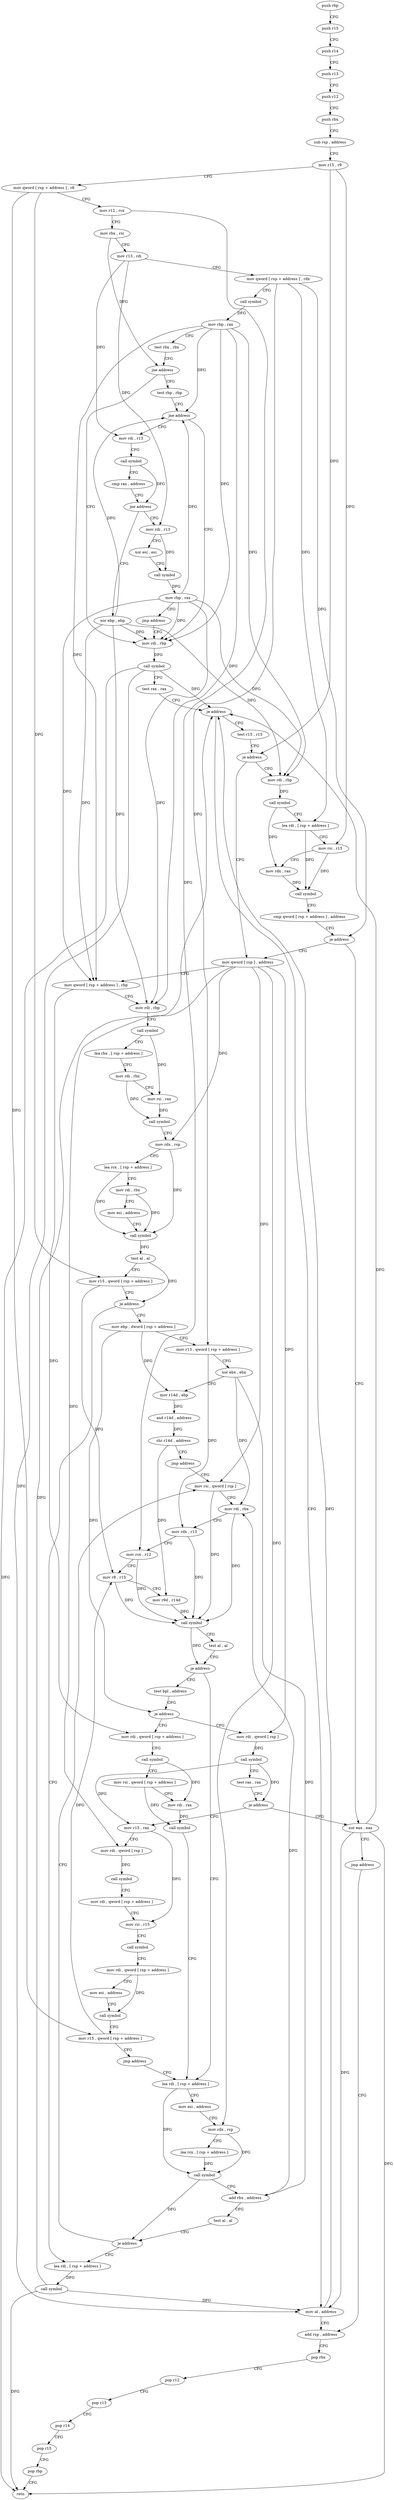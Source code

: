 digraph "func" {
"96448" [label = "push rbp" ]
"96449" [label = "push r15" ]
"96451" [label = "push r14" ]
"96453" [label = "push r13" ]
"96455" [label = "push r12" ]
"96457" [label = "push rbx" ]
"96458" [label = "sub rsp , address" ]
"96462" [label = "mov r15 , r9" ]
"96465" [label = "mov qword [ rsp + address ] , r8" ]
"96470" [label = "mov r12 , rcx" ]
"96473" [label = "mov rbx , rsi" ]
"96476" [label = "mov r13 , rdi" ]
"96479" [label = "mov qword [ rsp + address ] , rdx" ]
"96484" [label = "call symbol" ]
"96489" [label = "mov rbp , rax" ]
"96492" [label = "test rbx , rbx" ]
"96495" [label = "jne address" ]
"96533" [label = "mov rdi , rbp" ]
"96497" [label = "test rbp , rbp" ]
"96536" [label = "call symbol" ]
"96541" [label = "test rax , rax" ]
"96544" [label = "je address" ]
"96847" [label = "mov al , address" ]
"96550" [label = "test r15 , r15" ]
"96500" [label = "jne address" ]
"96502" [label = "mov rdi , r13" ]
"96849" [label = "add rsp , address" ]
"96553" [label = "je address" ]
"96591" [label = "mov qword [ rsp ] , address" ]
"96555" [label = "mov rdi , rbp" ]
"96505" [label = "call symbol" ]
"96510" [label = "cmp rax , address" ]
"96514" [label = "jne address" ]
"96531" [label = "xor ebp , ebp" ]
"96516" [label = "mov rdi , r13" ]
"96599" [label = "mov qword [ rsp + address ] , rbp" ]
"96604" [label = "mov rdi , rbp" ]
"96607" [label = "call symbol" ]
"96612" [label = "lea rbx , [ rsp + address ]" ]
"96617" [label = "mov rdi , rbx" ]
"96620" [label = "mov rsi , rax" ]
"96623" [label = "call symbol" ]
"96628" [label = "mov rdx , rsp" ]
"96631" [label = "lea rcx , [ rsp + address ]" ]
"96636" [label = "mov rdi , rbx" ]
"96639" [label = "mov esi , address" ]
"96644" [label = "call symbol" ]
"96649" [label = "test al , al" ]
"96651" [label = "mov r15 , qword [ rsp + address ]" ]
"96656" [label = "je address" ]
"96837" [label = "lea rdi , [ rsp + address ]" ]
"96662" [label = "mov ebp , dword [ rsp + address ]" ]
"96558" [label = "call symbol" ]
"96563" [label = "lea rdi , [ rsp + address ]" ]
"96568" [label = "mov rsi , r15" ]
"96571" [label = "mov rdx , rax" ]
"96574" [label = "call symbol" ]
"96579" [label = "cmp qword [ rsp + address ] , address" ]
"96585" [label = "je address" ]
"96864" [label = "xor eax , eax" ]
"96519" [label = "xor esi , esi" ]
"96521" [label = "call symbol" ]
"96526" [label = "mov rbp , rax" ]
"96529" [label = "jmp address" ]
"96842" [label = "call symbol" ]
"96669" [label = "mov r13 , qword [ rsp + address ]" ]
"96674" [label = "xor ebx , ebx" ]
"96676" [label = "mov r14d , ebp" ]
"96679" [label = "and r14d , address" ]
"96683" [label = "shr r14d , address" ]
"96686" [label = "jmp address" ]
"96742" [label = "mov rsi , qword [ rsp ]" ]
"96866" [label = "jmp address" ]
"96746" [label = "mov rdi , rbx" ]
"96749" [label = "mov rdx , r13" ]
"96752" [label = "mov rcx , r12" ]
"96755" [label = "mov r8 , r15" ]
"96758" [label = "mov r9d , r14d" ]
"96761" [label = "call symbol" ]
"96766" [label = "test al , al" ]
"96768" [label = "je address" ]
"96711" [label = "lea rdi , [ rsp + address ]" ]
"96770" [label = "test bpl , address" ]
"96853" [label = "pop rbx" ]
"96854" [label = "pop r12" ]
"96856" [label = "pop r13" ]
"96858" [label = "pop r14" ]
"96860" [label = "pop r15" ]
"96862" [label = "pop rbp" ]
"96863" [label = "retn" ]
"96716" [label = "mov esi , address" ]
"96721" [label = "mov rdx , rsp" ]
"96724" [label = "lea rcx , [ rsp + address ]" ]
"96729" [label = "call symbol" ]
"96734" [label = "add rbx , address" ]
"96738" [label = "test al , al" ]
"96740" [label = "je address" ]
"96774" [label = "je address" ]
"96688" [label = "mov rdi , qword [ rsp + address ]" ]
"96776" [label = "mov rdi , qword [ rsp ]" ]
"96693" [label = "call symbol" ]
"96698" [label = "mov rsi , qword [ rsp + address ]" ]
"96703" [label = "mov rdi , rax" ]
"96706" [label = "call symbol" ]
"96780" [label = "call symbol" ]
"96785" [label = "test rax , rax" ]
"96788" [label = "je address" ]
"96790" [label = "mov r15 , rax" ]
"96793" [label = "mov rdi , qword [ rsp ]" ]
"96797" [label = "call symbol" ]
"96802" [label = "mov rdi , qword [ rsp + address ]" ]
"96807" [label = "mov rsi , r15" ]
"96810" [label = "call symbol" ]
"96815" [label = "mov rdi , qword [ rsp + address ]" ]
"96820" [label = "mov esi , address" ]
"96825" [label = "call symbol" ]
"96830" [label = "mov r15 , qword [ rsp + address ]" ]
"96835" [label = "jmp address" ]
"96448" -> "96449" [ label = "CFG" ]
"96449" -> "96451" [ label = "CFG" ]
"96451" -> "96453" [ label = "CFG" ]
"96453" -> "96455" [ label = "CFG" ]
"96455" -> "96457" [ label = "CFG" ]
"96457" -> "96458" [ label = "CFG" ]
"96458" -> "96462" [ label = "CFG" ]
"96462" -> "96465" [ label = "CFG" ]
"96462" -> "96553" [ label = "DFG" ]
"96462" -> "96568" [ label = "DFG" ]
"96465" -> "96470" [ label = "CFG" ]
"96465" -> "96651" [ label = "DFG" ]
"96465" -> "96830" [ label = "DFG" ]
"96470" -> "96473" [ label = "CFG" ]
"96470" -> "96752" [ label = "DFG" ]
"96473" -> "96476" [ label = "CFG" ]
"96473" -> "96495" [ label = "DFG" ]
"96476" -> "96479" [ label = "CFG" ]
"96476" -> "96502" [ label = "DFG" ]
"96476" -> "96516" [ label = "DFG" ]
"96479" -> "96484" [ label = "CFG" ]
"96479" -> "96585" [ label = "DFG" ]
"96479" -> "96669" [ label = "DFG" ]
"96479" -> "96563" [ label = "DFG" ]
"96484" -> "96489" [ label = "DFG" ]
"96489" -> "96492" [ label = "CFG" ]
"96489" -> "96533" [ label = "DFG" ]
"96489" -> "96500" [ label = "DFG" ]
"96489" -> "96599" [ label = "DFG" ]
"96489" -> "96604" [ label = "DFG" ]
"96489" -> "96555" [ label = "DFG" ]
"96492" -> "96495" [ label = "CFG" ]
"96495" -> "96533" [ label = "CFG" ]
"96495" -> "96497" [ label = "CFG" ]
"96533" -> "96536" [ label = "DFG" ]
"96497" -> "96500" [ label = "CFG" ]
"96536" -> "96541" [ label = "CFG" ]
"96536" -> "96544" [ label = "DFG" ]
"96536" -> "96847" [ label = "DFG" ]
"96536" -> "96863" [ label = "DFG" ]
"96541" -> "96544" [ label = "CFG" ]
"96544" -> "96847" [ label = "CFG" ]
"96544" -> "96550" [ label = "CFG" ]
"96847" -> "96849" [ label = "CFG" ]
"96847" -> "96544" [ label = "DFG" ]
"96550" -> "96553" [ label = "CFG" ]
"96500" -> "96533" [ label = "CFG" ]
"96500" -> "96502" [ label = "CFG" ]
"96502" -> "96505" [ label = "CFG" ]
"96849" -> "96853" [ label = "CFG" ]
"96553" -> "96591" [ label = "CFG" ]
"96553" -> "96555" [ label = "CFG" ]
"96591" -> "96599" [ label = "CFG" ]
"96591" -> "96742" [ label = "DFG" ]
"96591" -> "96776" [ label = "DFG" ]
"96591" -> "96793" [ label = "DFG" ]
"96591" -> "96628" [ label = "DFG" ]
"96591" -> "96721" [ label = "DFG" ]
"96555" -> "96558" [ label = "DFG" ]
"96505" -> "96510" [ label = "CFG" ]
"96505" -> "96514" [ label = "DFG" ]
"96510" -> "96514" [ label = "CFG" ]
"96514" -> "96531" [ label = "CFG" ]
"96514" -> "96516" [ label = "CFG" ]
"96531" -> "96533" [ label = "DFG" ]
"96531" -> "96500" [ label = "DFG" ]
"96531" -> "96599" [ label = "DFG" ]
"96531" -> "96604" [ label = "DFG" ]
"96531" -> "96555" [ label = "DFG" ]
"96516" -> "96519" [ label = "CFG" ]
"96516" -> "96521" [ label = "DFG" ]
"96599" -> "96604" [ label = "CFG" ]
"96599" -> "96688" [ label = "DFG" ]
"96604" -> "96607" [ label = "CFG" ]
"96607" -> "96612" [ label = "CFG" ]
"96607" -> "96620" [ label = "DFG" ]
"96612" -> "96617" [ label = "CFG" ]
"96617" -> "96620" [ label = "CFG" ]
"96617" -> "96623" [ label = "DFG" ]
"96620" -> "96623" [ label = "DFG" ]
"96623" -> "96628" [ label = "CFG" ]
"96628" -> "96631" [ label = "CFG" ]
"96628" -> "96644" [ label = "DFG" ]
"96631" -> "96636" [ label = "CFG" ]
"96631" -> "96644" [ label = "DFG" ]
"96636" -> "96639" [ label = "CFG" ]
"96636" -> "96644" [ label = "DFG" ]
"96639" -> "96644" [ label = "CFG" ]
"96644" -> "96649" [ label = "DFG" ]
"96649" -> "96651" [ label = "CFG" ]
"96649" -> "96656" [ label = "DFG" ]
"96651" -> "96656" [ label = "CFG" ]
"96651" -> "96755" [ label = "DFG" ]
"96656" -> "96837" [ label = "CFG" ]
"96656" -> "96662" [ label = "CFG" ]
"96837" -> "96842" [ label = "DFG" ]
"96662" -> "96669" [ label = "CFG" ]
"96662" -> "96676" [ label = "DFG" ]
"96662" -> "96774" [ label = "DFG" ]
"96558" -> "96563" [ label = "CFG" ]
"96558" -> "96571" [ label = "DFG" ]
"96563" -> "96568" [ label = "CFG" ]
"96563" -> "96574" [ label = "DFG" ]
"96568" -> "96571" [ label = "CFG" ]
"96568" -> "96574" [ label = "DFG" ]
"96571" -> "96574" [ label = "DFG" ]
"96574" -> "96579" [ label = "CFG" ]
"96579" -> "96585" [ label = "CFG" ]
"96585" -> "96864" [ label = "CFG" ]
"96585" -> "96591" [ label = "CFG" ]
"96864" -> "96866" [ label = "CFG" ]
"96864" -> "96544" [ label = "DFG" ]
"96864" -> "96847" [ label = "DFG" ]
"96864" -> "96863" [ label = "DFG" ]
"96519" -> "96521" [ label = "CFG" ]
"96521" -> "96526" [ label = "DFG" ]
"96526" -> "96529" [ label = "CFG" ]
"96526" -> "96533" [ label = "DFG" ]
"96526" -> "96500" [ label = "DFG" ]
"96526" -> "96599" [ label = "DFG" ]
"96526" -> "96604" [ label = "DFG" ]
"96526" -> "96555" [ label = "DFG" ]
"96529" -> "96533" [ label = "CFG" ]
"96842" -> "96847" [ label = "DFG" ]
"96842" -> "96544" [ label = "DFG" ]
"96842" -> "96863" [ label = "DFG" ]
"96669" -> "96674" [ label = "CFG" ]
"96669" -> "96749" [ label = "DFG" ]
"96674" -> "96676" [ label = "CFG" ]
"96674" -> "96746" [ label = "DFG" ]
"96674" -> "96734" [ label = "DFG" ]
"96676" -> "96679" [ label = "DFG" ]
"96679" -> "96683" [ label = "DFG" ]
"96683" -> "96686" [ label = "CFG" ]
"96683" -> "96758" [ label = "DFG" ]
"96686" -> "96742" [ label = "CFG" ]
"96742" -> "96746" [ label = "CFG" ]
"96742" -> "96761" [ label = "DFG" ]
"96866" -> "96849" [ label = "CFG" ]
"96746" -> "96749" [ label = "CFG" ]
"96746" -> "96761" [ label = "DFG" ]
"96749" -> "96752" [ label = "CFG" ]
"96749" -> "96761" [ label = "DFG" ]
"96752" -> "96755" [ label = "CFG" ]
"96752" -> "96761" [ label = "DFG" ]
"96755" -> "96758" [ label = "CFG" ]
"96755" -> "96761" [ label = "DFG" ]
"96758" -> "96761" [ label = "DFG" ]
"96761" -> "96766" [ label = "CFG" ]
"96761" -> "96768" [ label = "DFG" ]
"96766" -> "96768" [ label = "CFG" ]
"96768" -> "96711" [ label = "CFG" ]
"96768" -> "96770" [ label = "CFG" ]
"96711" -> "96716" [ label = "CFG" ]
"96711" -> "96729" [ label = "DFG" ]
"96770" -> "96774" [ label = "CFG" ]
"96853" -> "96854" [ label = "CFG" ]
"96854" -> "96856" [ label = "CFG" ]
"96856" -> "96858" [ label = "CFG" ]
"96858" -> "96860" [ label = "CFG" ]
"96860" -> "96862" [ label = "CFG" ]
"96862" -> "96863" [ label = "CFG" ]
"96716" -> "96721" [ label = "CFG" ]
"96721" -> "96724" [ label = "CFG" ]
"96721" -> "96729" [ label = "DFG" ]
"96724" -> "96729" [ label = "DFG" ]
"96729" -> "96734" [ label = "CFG" ]
"96729" -> "96740" [ label = "DFG" ]
"96734" -> "96738" [ label = "CFG" ]
"96734" -> "96746" [ label = "DFG" ]
"96738" -> "96740" [ label = "CFG" ]
"96740" -> "96837" [ label = "CFG" ]
"96740" -> "96742" [ label = "CFG" ]
"96774" -> "96688" [ label = "CFG" ]
"96774" -> "96776" [ label = "CFG" ]
"96688" -> "96693" [ label = "CFG" ]
"96776" -> "96780" [ label = "DFG" ]
"96693" -> "96698" [ label = "CFG" ]
"96693" -> "96703" [ label = "DFG" ]
"96698" -> "96703" [ label = "CFG" ]
"96698" -> "96706" [ label = "DFG" ]
"96703" -> "96706" [ label = "DFG" ]
"96706" -> "96711" [ label = "CFG" ]
"96780" -> "96785" [ label = "CFG" ]
"96780" -> "96788" [ label = "DFG" ]
"96780" -> "96790" [ label = "DFG" ]
"96785" -> "96788" [ label = "CFG" ]
"96788" -> "96864" [ label = "CFG" ]
"96788" -> "96790" [ label = "CFG" ]
"96790" -> "96793" [ label = "CFG" ]
"96790" -> "96807" [ label = "DFG" ]
"96793" -> "96797" [ label = "DFG" ]
"96797" -> "96802" [ label = "CFG" ]
"96802" -> "96807" [ label = "CFG" ]
"96807" -> "96810" [ label = "CFG" ]
"96810" -> "96815" [ label = "CFG" ]
"96815" -> "96820" [ label = "CFG" ]
"96815" -> "96825" [ label = "DFG" ]
"96820" -> "96825" [ label = "CFG" ]
"96825" -> "96830" [ label = "CFG" ]
"96830" -> "96835" [ label = "CFG" ]
"96830" -> "96755" [ label = "DFG" ]
"96835" -> "96711" [ label = "CFG" ]
}
